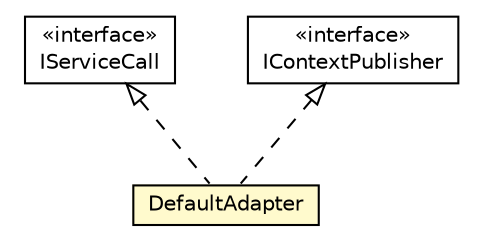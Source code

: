 #!/usr/local/bin/dot
#
# Class diagram 
# Generated by UMLGraph version R5_6-24-gf6e263 (http://www.umlgraph.org/)
#

digraph G {
	edge [fontname="Helvetica",fontsize=10,labelfontname="Helvetica",labelfontsize=10];
	node [fontname="Helvetica",fontsize=10,shape=plaintext];
	nodesep=0.25;
	ranksep=0.5;
	// org.universAAL.ui.handler.kinect.adapter.defaultComponents.DefaultAdapter
	c3416737 [label=<<table title="org.universAAL.ui.handler.kinect.adapter.defaultComponents.DefaultAdapter" border="0" cellborder="1" cellspacing="0" cellpadding="2" port="p" bgcolor="lemonChiffon" href="./DefaultAdapter.html">
		<tr><td><table border="0" cellspacing="0" cellpadding="1">
<tr><td align="center" balign="center"> DefaultAdapter </td></tr>
		</table></td></tr>
		</table>>, URL="./DefaultAdapter.html", fontname="Helvetica", fontcolor="black", fontsize=10.0];
	// org.universAAL.ui.handler.kinect.adapter.serviceBus.IServiceCall
	c3416744 [label=<<table title="org.universAAL.ui.handler.kinect.adapter.serviceBus.IServiceCall" border="0" cellborder="1" cellspacing="0" cellpadding="2" port="p" href="../serviceBus/IServiceCall.html">
		<tr><td><table border="0" cellspacing="0" cellpadding="1">
<tr><td align="center" balign="center"> &#171;interface&#187; </td></tr>
<tr><td align="center" balign="center"> IServiceCall </td></tr>
		</table></td></tr>
		</table>>, URL="../serviceBus/IServiceCall.html", fontname="Helvetica", fontcolor="black", fontsize=10.0];
	// org.universAAL.ui.handler.kinect.adapter.contextBus.IContextPublisher
	c3416749 [label=<<table title="org.universAAL.ui.handler.kinect.adapter.contextBus.IContextPublisher" border="0" cellborder="1" cellspacing="0" cellpadding="2" port="p" href="../contextBus/IContextPublisher.html">
		<tr><td><table border="0" cellspacing="0" cellpadding="1">
<tr><td align="center" balign="center"> &#171;interface&#187; </td></tr>
<tr><td align="center" balign="center"> IContextPublisher </td></tr>
		</table></td></tr>
		</table>>, URL="../contextBus/IContextPublisher.html", fontname="Helvetica", fontcolor="black", fontsize=10.0];
	//org.universAAL.ui.handler.kinect.adapter.defaultComponents.DefaultAdapter implements org.universAAL.ui.handler.kinect.adapter.serviceBus.IServiceCall
	c3416744:p -> c3416737:p [dir=back,arrowtail=empty,style=dashed];
	//org.universAAL.ui.handler.kinect.adapter.defaultComponents.DefaultAdapter implements org.universAAL.ui.handler.kinect.adapter.contextBus.IContextPublisher
	c3416749:p -> c3416737:p [dir=back,arrowtail=empty,style=dashed];
}


